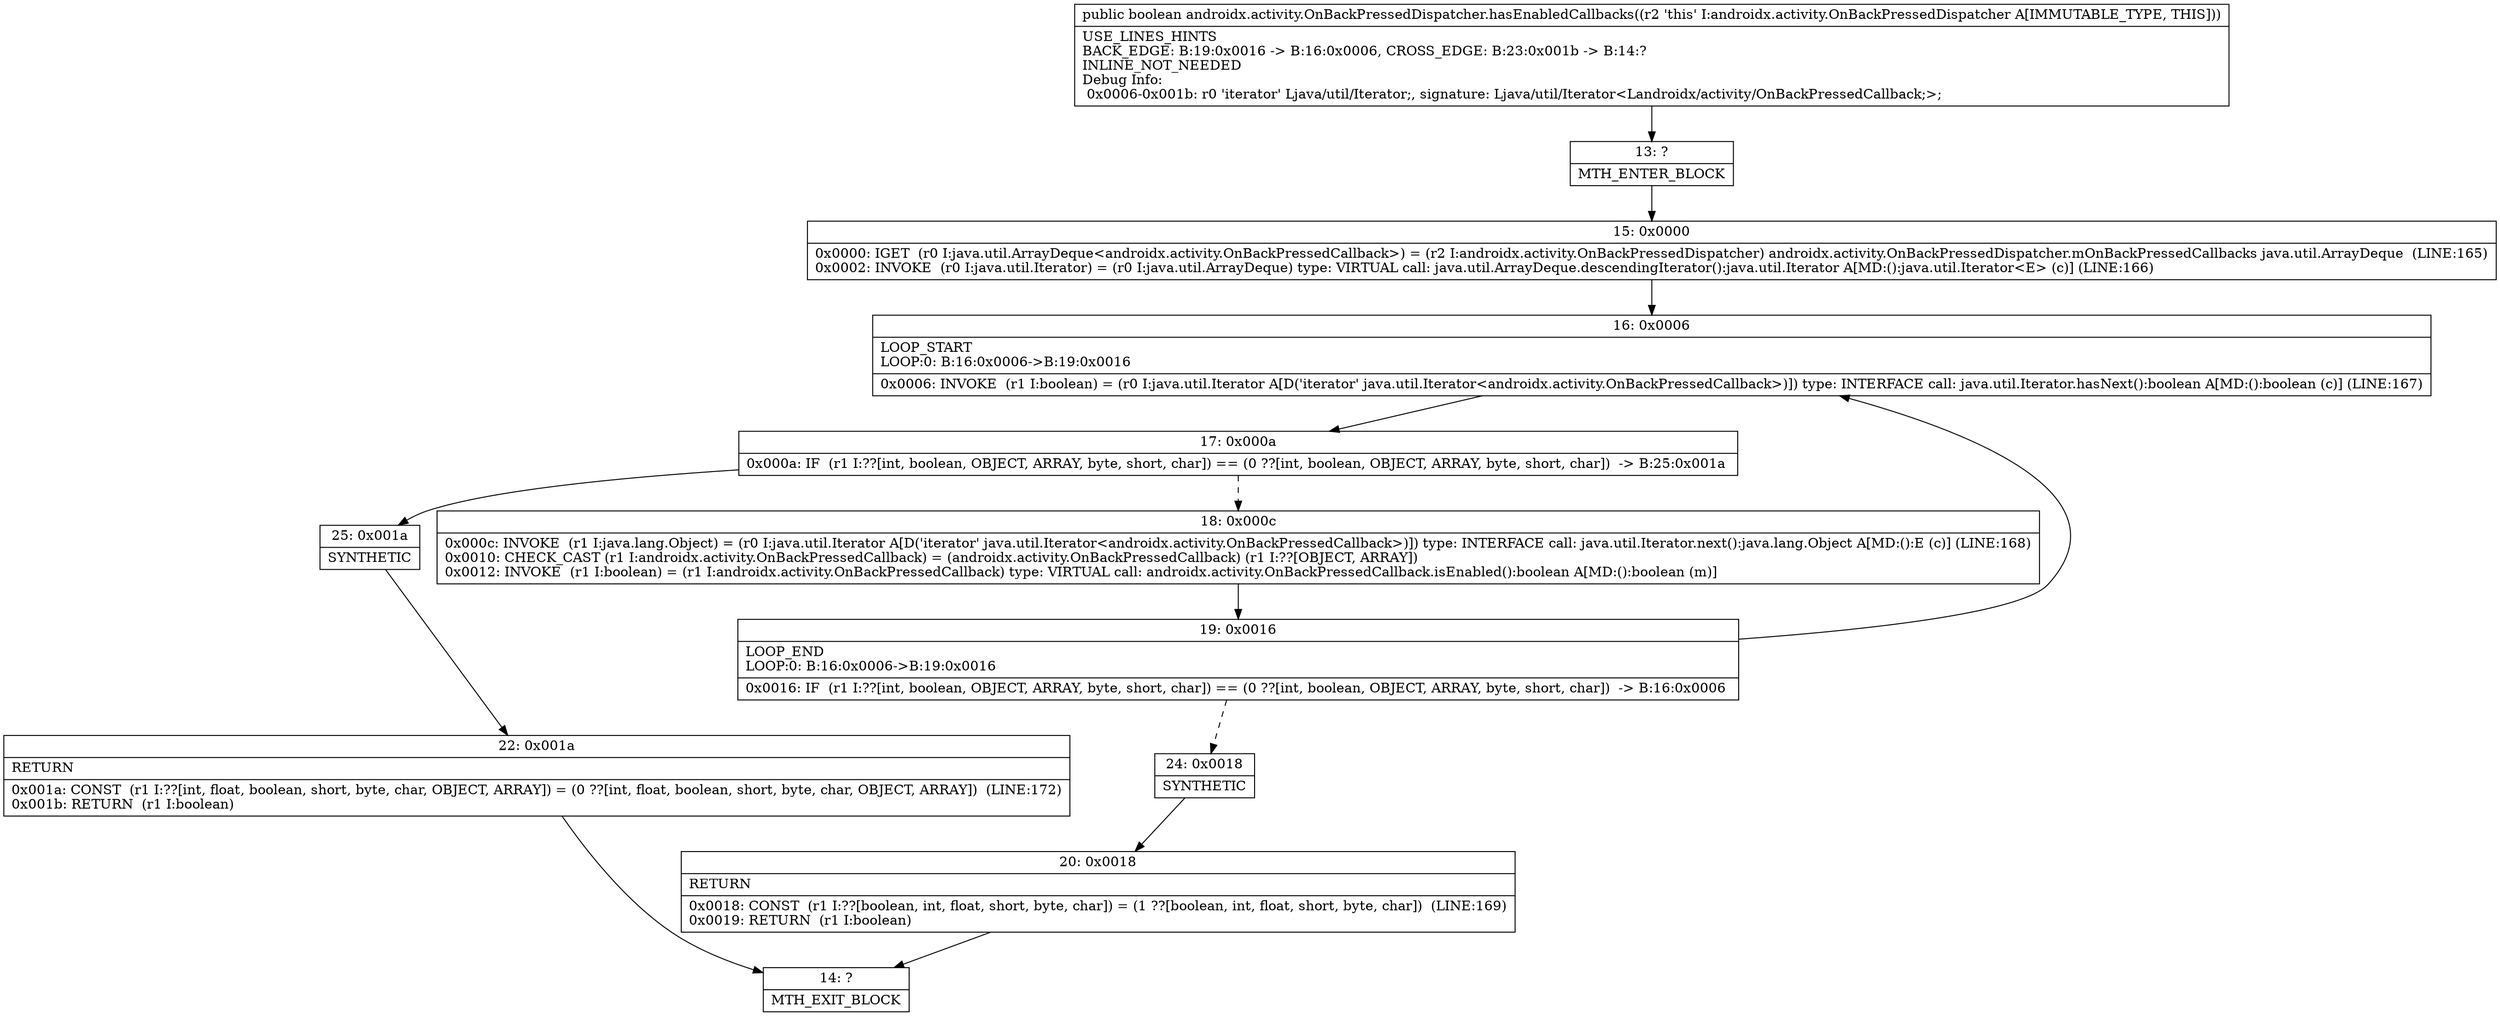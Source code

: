 digraph "CFG forandroidx.activity.OnBackPressedDispatcher.hasEnabledCallbacks()Z" {
Node_13 [shape=record,label="{13\:\ ?|MTH_ENTER_BLOCK\l}"];
Node_15 [shape=record,label="{15\:\ 0x0000|0x0000: IGET  (r0 I:java.util.ArrayDeque\<androidx.activity.OnBackPressedCallback\>) = (r2 I:androidx.activity.OnBackPressedDispatcher) androidx.activity.OnBackPressedDispatcher.mOnBackPressedCallbacks java.util.ArrayDeque  (LINE:165)\l0x0002: INVOKE  (r0 I:java.util.Iterator) = (r0 I:java.util.ArrayDeque) type: VIRTUAL call: java.util.ArrayDeque.descendingIterator():java.util.Iterator A[MD:():java.util.Iterator\<E\> (c)] (LINE:166)\l}"];
Node_16 [shape=record,label="{16\:\ 0x0006|LOOP_START\lLOOP:0: B:16:0x0006\-\>B:19:0x0016\l|0x0006: INVOKE  (r1 I:boolean) = (r0 I:java.util.Iterator A[D('iterator' java.util.Iterator\<androidx.activity.OnBackPressedCallback\>)]) type: INTERFACE call: java.util.Iterator.hasNext():boolean A[MD:():boolean (c)] (LINE:167)\l}"];
Node_17 [shape=record,label="{17\:\ 0x000a|0x000a: IF  (r1 I:??[int, boolean, OBJECT, ARRAY, byte, short, char]) == (0 ??[int, boolean, OBJECT, ARRAY, byte, short, char])  \-\> B:25:0x001a \l}"];
Node_18 [shape=record,label="{18\:\ 0x000c|0x000c: INVOKE  (r1 I:java.lang.Object) = (r0 I:java.util.Iterator A[D('iterator' java.util.Iterator\<androidx.activity.OnBackPressedCallback\>)]) type: INTERFACE call: java.util.Iterator.next():java.lang.Object A[MD:():E (c)] (LINE:168)\l0x0010: CHECK_CAST (r1 I:androidx.activity.OnBackPressedCallback) = (androidx.activity.OnBackPressedCallback) (r1 I:??[OBJECT, ARRAY]) \l0x0012: INVOKE  (r1 I:boolean) = (r1 I:androidx.activity.OnBackPressedCallback) type: VIRTUAL call: androidx.activity.OnBackPressedCallback.isEnabled():boolean A[MD:():boolean (m)]\l}"];
Node_19 [shape=record,label="{19\:\ 0x0016|LOOP_END\lLOOP:0: B:16:0x0006\-\>B:19:0x0016\l|0x0016: IF  (r1 I:??[int, boolean, OBJECT, ARRAY, byte, short, char]) == (0 ??[int, boolean, OBJECT, ARRAY, byte, short, char])  \-\> B:16:0x0006 \l}"];
Node_24 [shape=record,label="{24\:\ 0x0018|SYNTHETIC\l}"];
Node_20 [shape=record,label="{20\:\ 0x0018|RETURN\l|0x0018: CONST  (r1 I:??[boolean, int, float, short, byte, char]) = (1 ??[boolean, int, float, short, byte, char])  (LINE:169)\l0x0019: RETURN  (r1 I:boolean) \l}"];
Node_14 [shape=record,label="{14\:\ ?|MTH_EXIT_BLOCK\l}"];
Node_25 [shape=record,label="{25\:\ 0x001a|SYNTHETIC\l}"];
Node_22 [shape=record,label="{22\:\ 0x001a|RETURN\l|0x001a: CONST  (r1 I:??[int, float, boolean, short, byte, char, OBJECT, ARRAY]) = (0 ??[int, float, boolean, short, byte, char, OBJECT, ARRAY])  (LINE:172)\l0x001b: RETURN  (r1 I:boolean) \l}"];
MethodNode[shape=record,label="{public boolean androidx.activity.OnBackPressedDispatcher.hasEnabledCallbacks((r2 'this' I:androidx.activity.OnBackPressedDispatcher A[IMMUTABLE_TYPE, THIS]))  | USE_LINES_HINTS\lBACK_EDGE: B:19:0x0016 \-\> B:16:0x0006, CROSS_EDGE: B:23:0x001b \-\> B:14:?\lINLINE_NOT_NEEDED\lDebug Info:\l  0x0006\-0x001b: r0 'iterator' Ljava\/util\/Iterator;, signature: Ljava\/util\/Iterator\<Landroidx\/activity\/OnBackPressedCallback;\>;\l}"];
MethodNode -> Node_13;Node_13 -> Node_15;
Node_15 -> Node_16;
Node_16 -> Node_17;
Node_17 -> Node_18[style=dashed];
Node_17 -> Node_25;
Node_18 -> Node_19;
Node_19 -> Node_16;
Node_19 -> Node_24[style=dashed];
Node_24 -> Node_20;
Node_20 -> Node_14;
Node_25 -> Node_22;
Node_22 -> Node_14;
}

